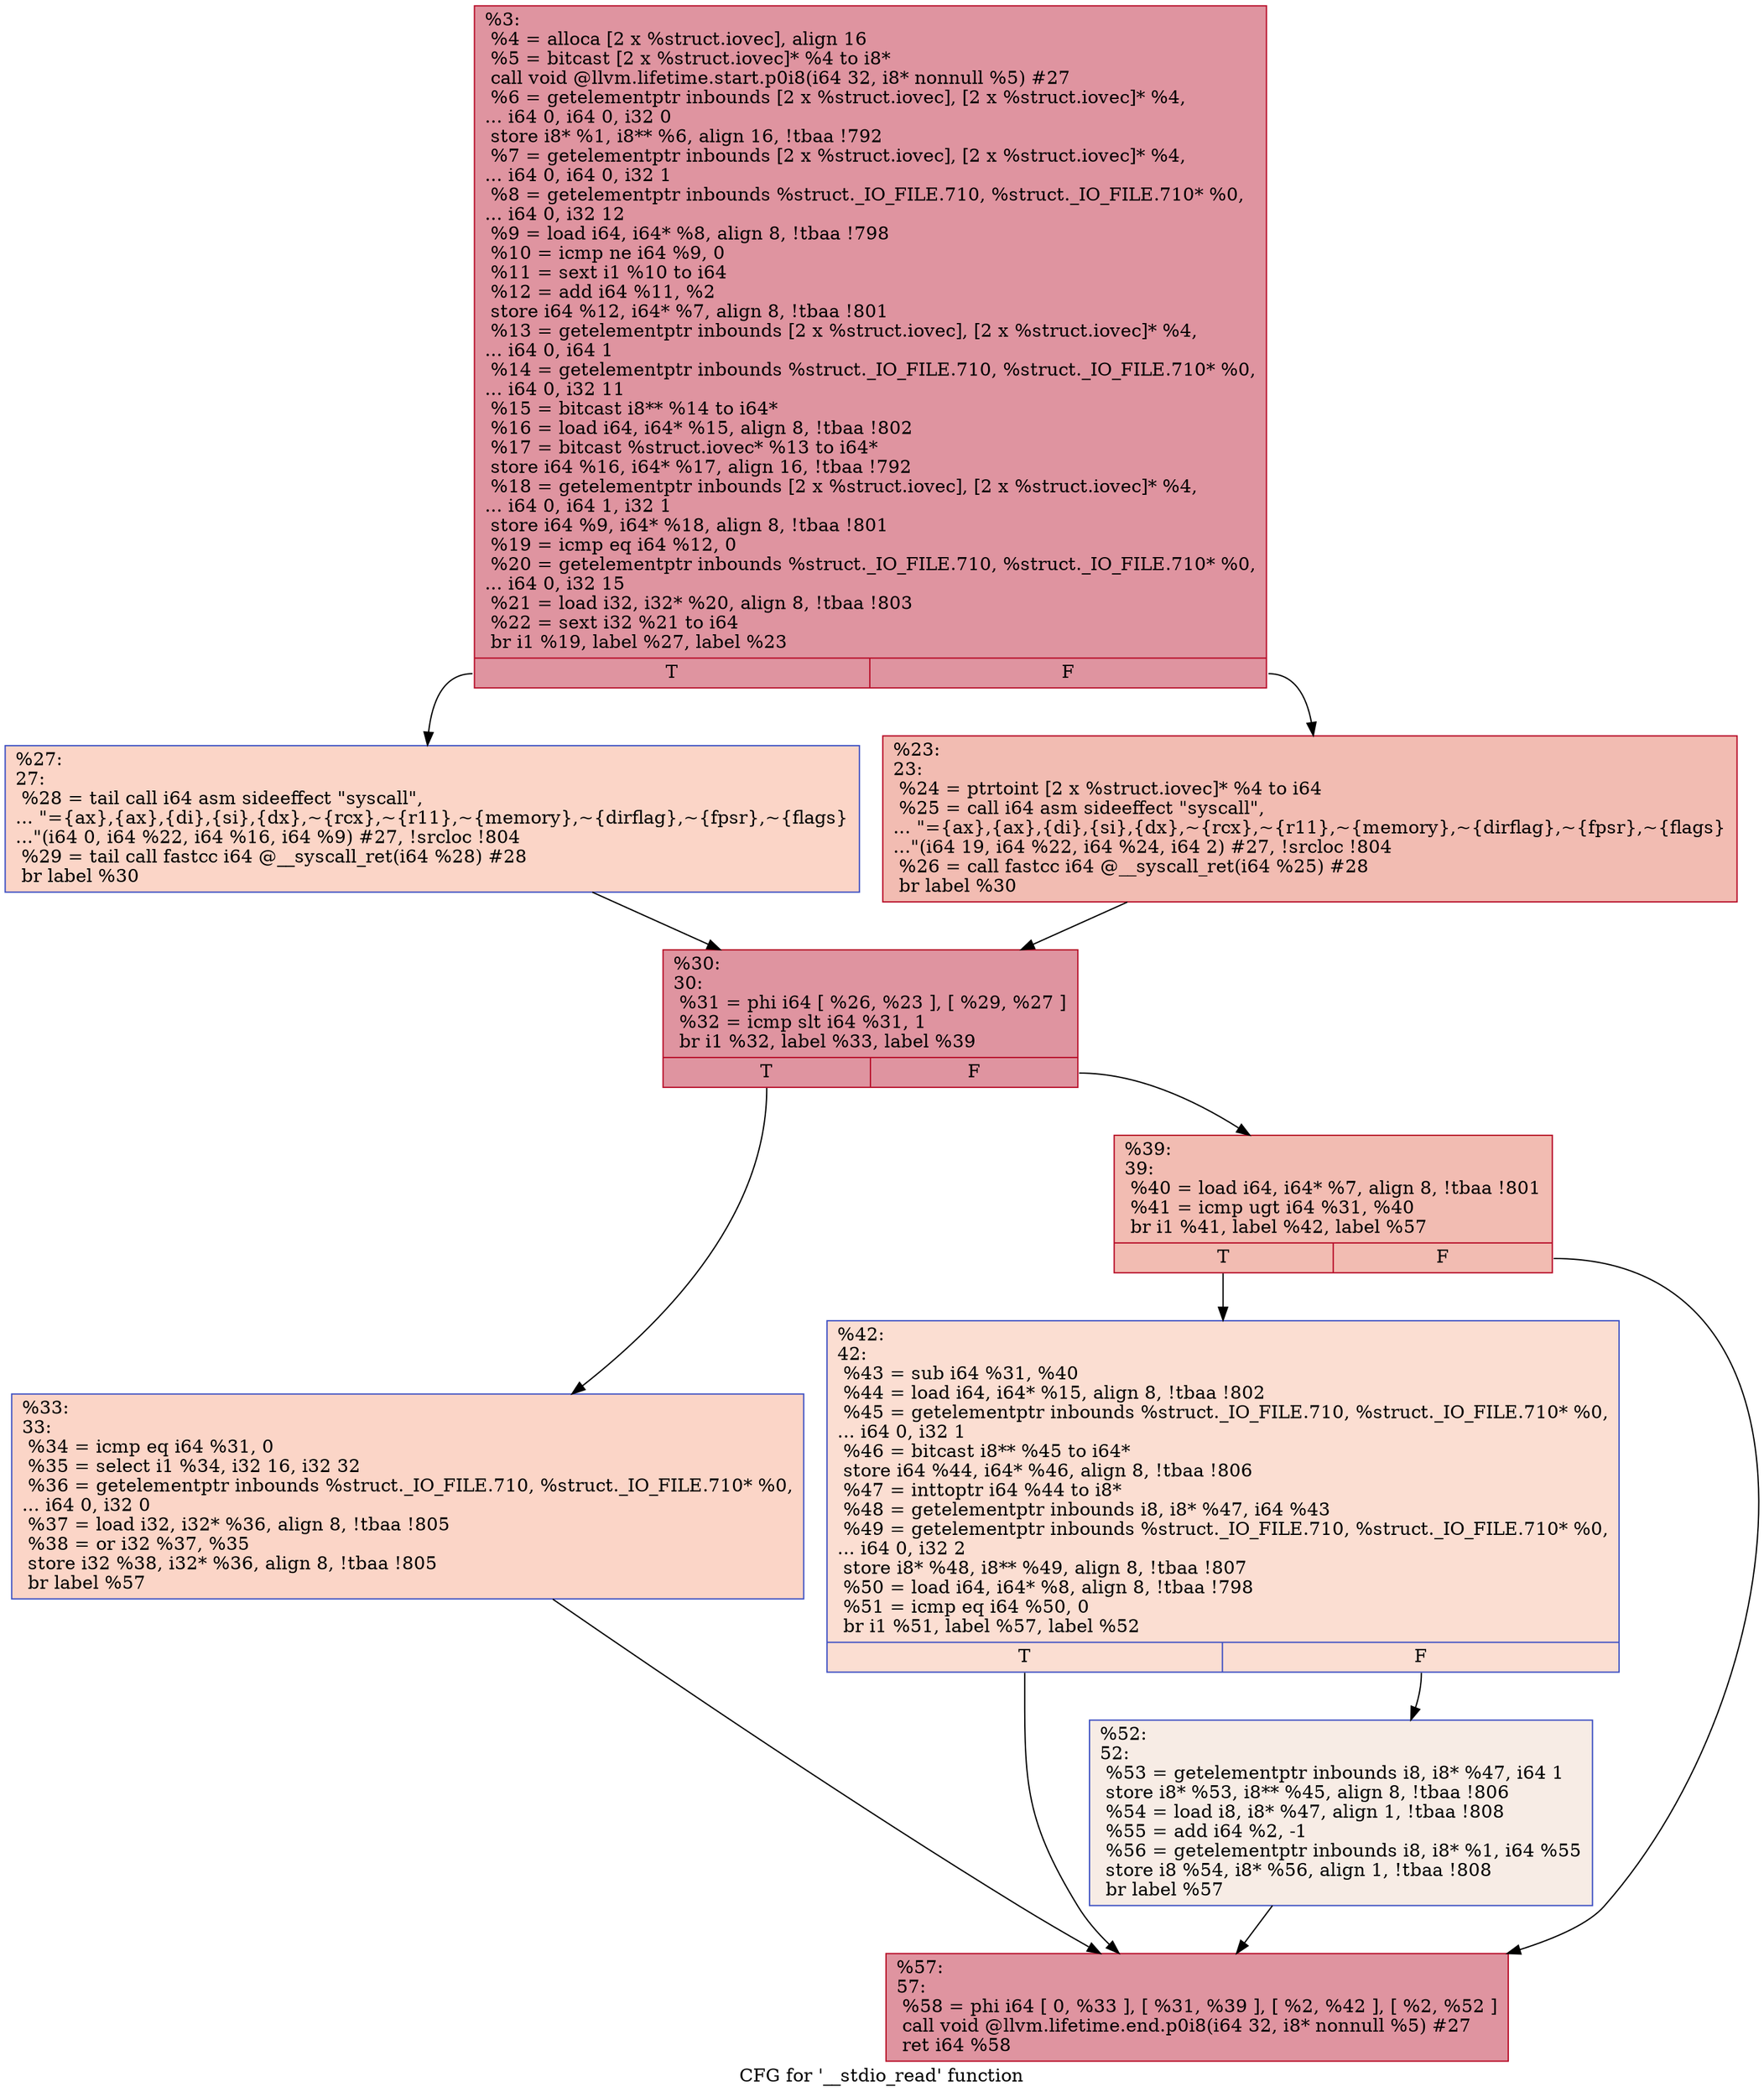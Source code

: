 digraph "CFG for '__stdio_read' function" {
	label="CFG for '__stdio_read' function";

	Node0x241c640 [shape=record,color="#b70d28ff", style=filled, fillcolor="#b70d2870",label="{%3:\l  %4 = alloca [2 x %struct.iovec], align 16\l  %5 = bitcast [2 x %struct.iovec]* %4 to i8*\l  call void @llvm.lifetime.start.p0i8(i64 32, i8* nonnull %5) #27\l  %6 = getelementptr inbounds [2 x %struct.iovec], [2 x %struct.iovec]* %4,\l... i64 0, i64 0, i32 0\l  store i8* %1, i8** %6, align 16, !tbaa !792\l  %7 = getelementptr inbounds [2 x %struct.iovec], [2 x %struct.iovec]* %4,\l... i64 0, i64 0, i32 1\l  %8 = getelementptr inbounds %struct._IO_FILE.710, %struct._IO_FILE.710* %0,\l... i64 0, i32 12\l  %9 = load i64, i64* %8, align 8, !tbaa !798\l  %10 = icmp ne i64 %9, 0\l  %11 = sext i1 %10 to i64\l  %12 = add i64 %11, %2\l  store i64 %12, i64* %7, align 8, !tbaa !801\l  %13 = getelementptr inbounds [2 x %struct.iovec], [2 x %struct.iovec]* %4,\l... i64 0, i64 1\l  %14 = getelementptr inbounds %struct._IO_FILE.710, %struct._IO_FILE.710* %0,\l... i64 0, i32 11\l  %15 = bitcast i8** %14 to i64*\l  %16 = load i64, i64* %15, align 8, !tbaa !802\l  %17 = bitcast %struct.iovec* %13 to i64*\l  store i64 %16, i64* %17, align 16, !tbaa !792\l  %18 = getelementptr inbounds [2 x %struct.iovec], [2 x %struct.iovec]* %4,\l... i64 0, i64 1, i32 1\l  store i64 %9, i64* %18, align 8, !tbaa !801\l  %19 = icmp eq i64 %12, 0\l  %20 = getelementptr inbounds %struct._IO_FILE.710, %struct._IO_FILE.710* %0,\l... i64 0, i32 15\l  %21 = load i32, i32* %20, align 8, !tbaa !803\l  %22 = sext i32 %21 to i64\l  br i1 %19, label %27, label %23\l|{<s0>T|<s1>F}}"];
	Node0x241c640:s0 -> Node0x241d600;
	Node0x241c640:s1 -> Node0x241d5b0;
	Node0x241d5b0 [shape=record,color="#b70d28ff", style=filled, fillcolor="#e1675170",label="{%23:\l23:                                               \l  %24 = ptrtoint [2 x %struct.iovec]* %4 to i64\l  %25 = call i64 asm sideeffect \"syscall\",\l... \"=\{ax\},\{ax\},\{di\},\{si\},\{dx\},~\{rcx\},~\{r11\},~\{memory\},~\{dirflag\},~\{fpsr\},~\{flags\}\l...\"(i64 19, i64 %22, i64 %24, i64 2) #27, !srcloc !804\l  %26 = call fastcc i64 @__syscall_ret(i64 %25) #28\l  br label %30\l}"];
	Node0x241d5b0 -> Node0x241d650;
	Node0x241d600 [shape=record,color="#3d50c3ff", style=filled, fillcolor="#f5a08170",label="{%27:\l27:                                               \l  %28 = tail call i64 asm sideeffect \"syscall\",\l... \"=\{ax\},\{ax\},\{di\},\{si\},\{dx\},~\{rcx\},~\{r11\},~\{memory\},~\{dirflag\},~\{fpsr\},~\{flags\}\l...\"(i64 0, i64 %22, i64 %16, i64 %9) #27, !srcloc !804\l  %29 = tail call fastcc i64 @__syscall_ret(i64 %28) #28\l  br label %30\l}"];
	Node0x241d600 -> Node0x241d650;
	Node0x241d650 [shape=record,color="#b70d28ff", style=filled, fillcolor="#b70d2870",label="{%30:\l30:                                               \l  %31 = phi i64 [ %26, %23 ], [ %29, %27 ]\l  %32 = icmp slt i64 %31, 1\l  br i1 %32, label %33, label %39\l|{<s0>T|<s1>F}}"];
	Node0x241d650:s0 -> Node0x241d6a0;
	Node0x241d650:s1 -> Node0x241d6f0;
	Node0x241d6a0 [shape=record,color="#3d50c3ff", style=filled, fillcolor="#f5a08170",label="{%33:\l33:                                               \l  %34 = icmp eq i64 %31, 0\l  %35 = select i1 %34, i32 16, i32 32\l  %36 = getelementptr inbounds %struct._IO_FILE.710, %struct._IO_FILE.710* %0,\l... i64 0, i32 0\l  %37 = load i32, i32* %36, align 8, !tbaa !805\l  %38 = or i32 %37, %35\l  store i32 %38, i32* %36, align 8, !tbaa !805\l  br label %57\l}"];
	Node0x241d6a0 -> Node0x241d7e0;
	Node0x241d6f0 [shape=record,color="#b70d28ff", style=filled, fillcolor="#e1675170",label="{%39:\l39:                                               \l  %40 = load i64, i64* %7, align 8, !tbaa !801\l  %41 = icmp ugt i64 %31, %40\l  br i1 %41, label %42, label %57\l|{<s0>T|<s1>F}}"];
	Node0x241d6f0:s0 -> Node0x241d740;
	Node0x241d6f0:s1 -> Node0x241d7e0;
	Node0x241d740 [shape=record,color="#3d50c3ff", style=filled, fillcolor="#f7b59970",label="{%42:\l42:                                               \l  %43 = sub i64 %31, %40\l  %44 = load i64, i64* %15, align 8, !tbaa !802\l  %45 = getelementptr inbounds %struct._IO_FILE.710, %struct._IO_FILE.710* %0,\l... i64 0, i32 1\l  %46 = bitcast i8** %45 to i64*\l  store i64 %44, i64* %46, align 8, !tbaa !806\l  %47 = inttoptr i64 %44 to i8*\l  %48 = getelementptr inbounds i8, i8* %47, i64 %43\l  %49 = getelementptr inbounds %struct._IO_FILE.710, %struct._IO_FILE.710* %0,\l... i64 0, i32 2\l  store i8* %48, i8** %49, align 8, !tbaa !807\l  %50 = load i64, i64* %8, align 8, !tbaa !798\l  %51 = icmp eq i64 %50, 0\l  br i1 %51, label %57, label %52\l|{<s0>T|<s1>F}}"];
	Node0x241d740:s0 -> Node0x241d7e0;
	Node0x241d740:s1 -> Node0x241d790;
	Node0x241d790 [shape=record,color="#3d50c3ff", style=filled, fillcolor="#ecd3c570",label="{%52:\l52:                                               \l  %53 = getelementptr inbounds i8, i8* %47, i64 1\l  store i8* %53, i8** %45, align 8, !tbaa !806\l  %54 = load i8, i8* %47, align 1, !tbaa !808\l  %55 = add i64 %2, -1\l  %56 = getelementptr inbounds i8, i8* %1, i64 %55\l  store i8 %54, i8* %56, align 1, !tbaa !808\l  br label %57\l}"];
	Node0x241d790 -> Node0x241d7e0;
	Node0x241d7e0 [shape=record,color="#b70d28ff", style=filled, fillcolor="#b70d2870",label="{%57:\l57:                                               \l  %58 = phi i64 [ 0, %33 ], [ %31, %39 ], [ %2, %42 ], [ %2, %52 ]\l  call void @llvm.lifetime.end.p0i8(i64 32, i8* nonnull %5) #27\l  ret i64 %58\l}"];
}

